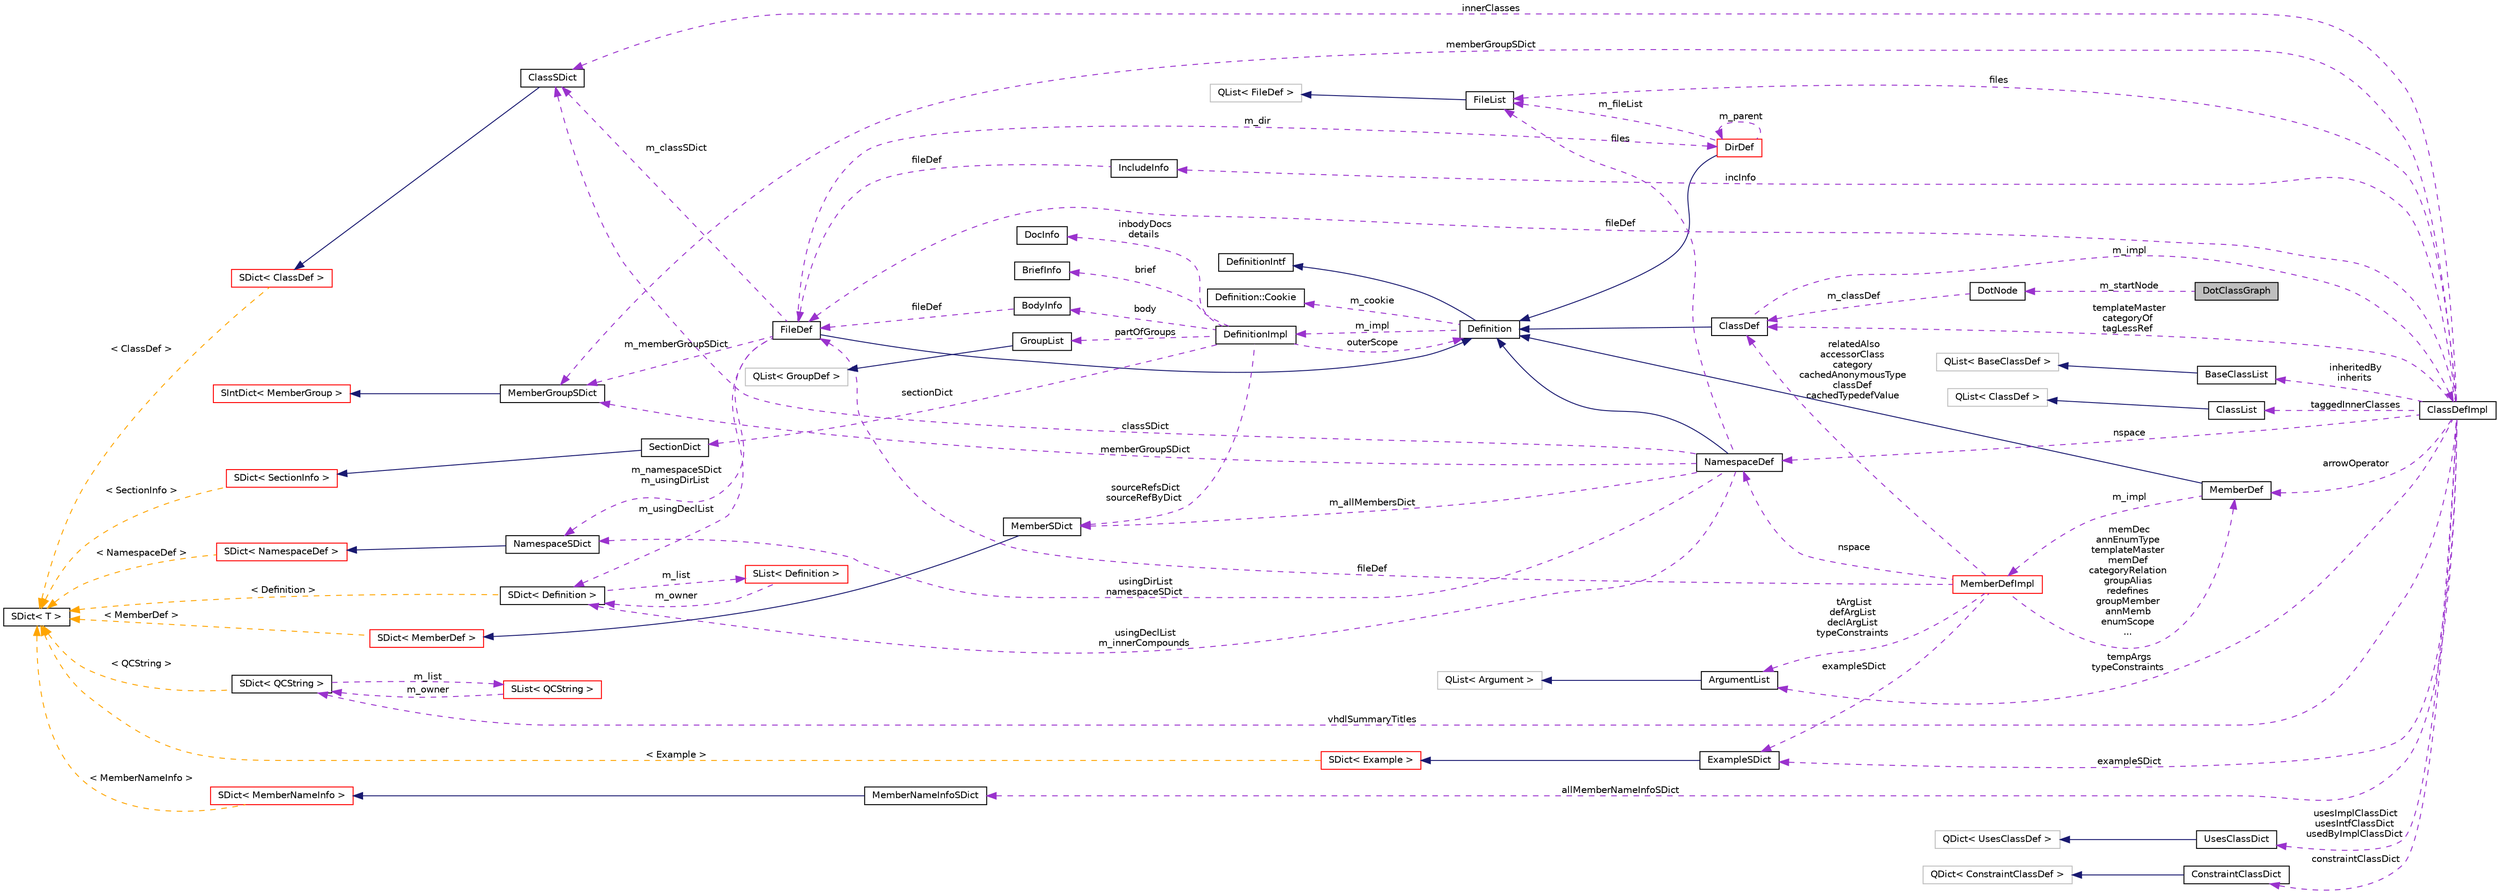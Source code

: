 digraph "DotClassGraph"
{
 // INTERACTIVE_SVG=YES
  edge [fontname="Helvetica",fontsize="10",labelfontname="Helvetica",labelfontsize="10"];
  node [fontname="Helvetica",fontsize="10",shape=record];
  rankdir="LR";
  Node1 [label="DotClassGraph",height=0.2,width=0.4,color="black", fillcolor="grey75", style="filled", fontcolor="black"];
  Node2 -> Node1 [dir="back",color="darkorchid3",fontsize="10",style="dashed",label=" m_startNode" ,fontname="Helvetica"];
  Node2 [label="DotNode",height=0.2,width=0.4,color="black", fillcolor="white", style="filled",URL="$dd/d7e/class_dot_node.html",tooltip="A node in a dot graph. "];
  Node3 -> Node2 [dir="back",color="darkorchid3",fontsize="10",style="dashed",label=" m_classDef" ,fontname="Helvetica"];
  Node3 [label="ClassDef",height=0.2,width=0.4,color="black", fillcolor="white", style="filled",URL="$d1/dcf/class_class_def.html",tooltip="A class representing of a compound symbol. "];
  Node4 -> Node3 [dir="back",color="midnightblue",fontsize="10",style="solid",fontname="Helvetica"];
  Node4 [label="Definition",height=0.2,width=0.4,color="black", fillcolor="white", style="filled",URL="$d5/dcc/class_definition.html",tooltip="The common base class of all entity definitions found in the sources. "];
  Node5 -> Node4 [dir="back",color="midnightblue",fontsize="10",style="solid",fontname="Helvetica"];
  Node5 [label="DefinitionIntf",height=0.2,width=0.4,color="black", fillcolor="white", style="filled",URL="$d9/d4a/class_definition_intf.html",tooltip="Abstract interface for a Definition or DefinitionList. "];
  Node6 -> Node4 [dir="back",color="darkorchid3",fontsize="10",style="dashed",label=" m_cookie" ,fontname="Helvetica"];
  Node6 [label="Definition::Cookie",height=0.2,width=0.4,color="black", fillcolor="white", style="filled",URL="$d1/d2f/struct_definition_1_1_cookie.html"];
  Node7 -> Node4 [dir="back",color="darkorchid3",fontsize="10",style="dashed",label=" m_impl" ,fontname="Helvetica"];
  Node7 [label="DefinitionImpl",height=0.2,width=0.4,color="black", fillcolor="white", style="filled",URL="$d3/ddf/class_definition_impl.html",tooltip="Private data associated with a Symbol Definition object. "];
  Node8 -> Node7 [dir="back",color="darkorchid3",fontsize="10",style="dashed",label=" sectionDict" ,fontname="Helvetica"];
  Node8 [label="SectionDict",height=0.2,width=0.4,color="black", fillcolor="white", style="filled",URL="$de/d9a/class_section_dict.html",tooltip="Unsorted dictionary of SectionInfo objects. "];
  Node9 -> Node8 [dir="back",color="midnightblue",fontsize="10",style="solid",fontname="Helvetica"];
  Node9 [label="SDict\< SectionInfo \>",height=0.2,width=0.4,color="red", fillcolor="white", style="filled",URL="$d1/d50/class_s_dict.html"];
  Node14 -> Node9 [dir="back",color="orange",fontsize="10",style="dashed",label=" \< SectionInfo \>" ,fontname="Helvetica"];
  Node14 [label="SDict\< T \>",height=0.2,width=0.4,color="black", fillcolor="white", style="filled",URL="$d1/d50/class_s_dict.html",tooltip="Ordered dictionary of elements of type T. "];
  Node15 -> Node7 [dir="back",color="darkorchid3",fontsize="10",style="dashed",label=" body" ,fontname="Helvetica"];
  Node15 [label="BodyInfo",height=0.2,width=0.4,color="black", fillcolor="white", style="filled",URL="$db/dab/struct_body_info.html",tooltip="Data associated with description found in the body. "];
  Node16 -> Node15 [dir="back",color="darkorchid3",fontsize="10",style="dashed",label=" fileDef" ,fontname="Helvetica"];
  Node16 [label="FileDef",height=0.2,width=0.4,color="black", fillcolor="white", style="filled",URL="$de/db0/class_file_def.html",tooltip="A model of a file symbol. "];
  Node4 -> Node16 [dir="back",color="midnightblue",fontsize="10",style="solid",fontname="Helvetica"];
  Node17 -> Node16 [dir="back",color="darkorchid3",fontsize="10",style="dashed",label=" m_classSDict" ,fontname="Helvetica"];
  Node17 [label="ClassSDict",height=0.2,width=0.4,color="black", fillcolor="white", style="filled",URL="$d9/d3d/class_class_s_dict.html",tooltip="A sorted dictionary of ClassDef objects. "];
  Node18 -> Node17 [dir="back",color="midnightblue",fontsize="10",style="solid",fontname="Helvetica"];
  Node18 [label="SDict\< ClassDef \>",height=0.2,width=0.4,color="red", fillcolor="white", style="filled",URL="$d1/d50/class_s_dict.html"];
  Node14 -> Node18 [dir="back",color="orange",fontsize="10",style="dashed",label=" \< ClassDef \>" ,fontname="Helvetica"];
  Node21 -> Node16 [dir="back",color="darkorchid3",fontsize="10",style="dashed",label=" m_usingDeclList" ,fontname="Helvetica"];
  Node21 [label="SDict\< Definition \>",height=0.2,width=0.4,color="black", fillcolor="white", style="filled",URL="$d1/d50/class_s_dict.html"];
  Node22 -> Node21 [dir="back",color="darkorchid3",fontsize="10",style="dashed",label=" m_list" ,fontname="Helvetica"];
  Node22 [label="SList\< Definition \>",height=0.2,width=0.4,color="red", fillcolor="white", style="filled",URL="$df/dce/class_s_list.html"];
  Node21 -> Node22 [dir="back",color="darkorchid3",fontsize="10",style="dashed",label=" m_owner" ,fontname="Helvetica"];
  Node14 -> Node21 [dir="back",color="orange",fontsize="10",style="dashed",label=" \< Definition \>" ,fontname="Helvetica"];
  Node24 -> Node16 [dir="back",color="darkorchid3",fontsize="10",style="dashed",label=" m_memberGroupSDict" ,fontname="Helvetica"];
  Node24 [label="MemberGroupSDict",height=0.2,width=0.4,color="black", fillcolor="white", style="filled",URL="$dc/d1e/class_member_group_s_dict.html",tooltip="A sorted dictionary of MemberGroup objects. "];
  Node25 -> Node24 [dir="back",color="midnightblue",fontsize="10",style="solid",fontname="Helvetica"];
  Node25 [label="SIntDict\< MemberGroup \>",height=0.2,width=0.4,color="red", fillcolor="white", style="filled",URL="$d0/d9f/class_s_int_dict.html"];
  Node30 -> Node16 [dir="back",color="darkorchid3",fontsize="10",style="dashed",label=" m_dir" ,fontname="Helvetica"];
  Node30 [label="DirDef",height=0.2,width=0.4,color="red", fillcolor="white", style="filled",URL="$d4/dd4/class_dir_def.html",tooltip="A model of a directory symbol. "];
  Node4 -> Node30 [dir="back",color="midnightblue",fontsize="10",style="solid",fontname="Helvetica"];
  Node33 -> Node30 [dir="back",color="darkorchid3",fontsize="10",style="dashed",label=" m_fileList" ,fontname="Helvetica"];
  Node33 [label="FileList",height=0.2,width=0.4,color="black", fillcolor="white", style="filled",URL="$d0/d18/class_file_list.html",tooltip="Class representing a list of FileDef objects. "];
  Node34 -> Node33 [dir="back",color="midnightblue",fontsize="10",style="solid",fontname="Helvetica"];
  Node34 [label="QList\< FileDef \>",height=0.2,width=0.4,color="grey75", fillcolor="white", style="filled"];
  Node30 -> Node30 [dir="back",color="darkorchid3",fontsize="10",style="dashed",label=" m_parent" ,fontname="Helvetica"];
  Node35 -> Node16 [dir="back",color="darkorchid3",fontsize="10",style="dashed",label=" m_namespaceSDict\nm_usingDirList" ,fontname="Helvetica"];
  Node35 [label="NamespaceSDict",height=0.2,width=0.4,color="black", fillcolor="white", style="filled",URL="$d4/d8d/class_namespace_s_dict.html",tooltip="A sorted dictionary of NamespaceDef objects. "];
  Node36 -> Node35 [dir="back",color="midnightblue",fontsize="10",style="solid",fontname="Helvetica"];
  Node36 [label="SDict\< NamespaceDef \>",height=0.2,width=0.4,color="red", fillcolor="white", style="filled",URL="$d1/d50/class_s_dict.html"];
  Node14 -> Node36 [dir="back",color="orange",fontsize="10",style="dashed",label=" \< NamespaceDef \>" ,fontname="Helvetica"];
  Node39 -> Node7 [dir="back",color="darkorchid3",fontsize="10",style="dashed",label=" sourceRefsDict\nsourceRefByDict" ,fontname="Helvetica"];
  Node39 [label="MemberSDict",height=0.2,width=0.4,color="black", fillcolor="white", style="filled",URL="$d6/dd6/class_member_s_dict.html",tooltip="A sorted dictionary of MemberDef objects. "];
  Node40 -> Node39 [dir="back",color="midnightblue",fontsize="10",style="solid",fontname="Helvetica"];
  Node40 [label="SDict\< MemberDef \>",height=0.2,width=0.4,color="red", fillcolor="white", style="filled",URL="$d1/d50/class_s_dict.html"];
  Node14 -> Node40 [dir="back",color="orange",fontsize="10",style="dashed",label=" \< MemberDef \>" ,fontname="Helvetica"];
  Node43 -> Node7 [dir="back",color="darkorchid3",fontsize="10",style="dashed",label=" partOfGroups" ,fontname="Helvetica"];
  Node43 [label="GroupList",height=0.2,width=0.4,color="black", fillcolor="white", style="filled",URL="$d3/d3b/class_group_list.html",tooltip="A list of GroupDef objects. "];
  Node44 -> Node43 [dir="back",color="midnightblue",fontsize="10",style="solid",fontname="Helvetica"];
  Node44 [label="QList\< GroupDef \>",height=0.2,width=0.4,color="grey75", fillcolor="white", style="filled"];
  Node45 -> Node7 [dir="back",color="darkorchid3",fontsize="10",style="dashed",label=" inbodyDocs\ndetails" ,fontname="Helvetica"];
  Node45 [label="DocInfo",height=0.2,width=0.4,color="black", fillcolor="white", style="filled",URL="$d7/dd5/struct_doc_info.html",tooltip="Data associated with a detailed description. "];
  Node46 -> Node7 [dir="back",color="darkorchid3",fontsize="10",style="dashed",label=" brief" ,fontname="Helvetica"];
  Node46 [label="BriefInfo",height=0.2,width=0.4,color="black", fillcolor="white", style="filled",URL="$d0/da7/struct_brief_info.html",tooltip="Data associated with a brief description. "];
  Node4 -> Node7 [dir="back",color="darkorchid3",fontsize="10",style="dashed",label=" outerScope" ,fontname="Helvetica"];
  Node47 -> Node3 [dir="back",color="darkorchid3",fontsize="10",style="dashed",label=" m_impl" ,fontname="Helvetica"];
  Node47 [label="ClassDefImpl",height=0.2,width=0.4,color="black", fillcolor="white", style="filled",URL="$d1/d25/class_class_def_impl.html",tooltip="Private data associated with a ClassDef object. "];
  Node48 -> Node47 [dir="back",color="darkorchid3",fontsize="10",style="dashed",label=" nspace" ,fontname="Helvetica"];
  Node48 [label="NamespaceDef",height=0.2,width=0.4,color="black", fillcolor="white", style="filled",URL="$d0/d07/class_namespace_def.html",tooltip="A model of a namespace symbol. "];
  Node4 -> Node48 [dir="back",color="midnightblue",fontsize="10",style="solid",fontname="Helvetica"];
  Node17 -> Node48 [dir="back",color="darkorchid3",fontsize="10",style="dashed",label=" classSDict" ,fontname="Helvetica"];
  Node39 -> Node48 [dir="back",color="darkorchid3",fontsize="10",style="dashed",label=" m_allMembersDict" ,fontname="Helvetica"];
  Node21 -> Node48 [dir="back",color="darkorchid3",fontsize="10",style="dashed",label=" usingDeclList\nm_innerCompounds" ,fontname="Helvetica"];
  Node33 -> Node48 [dir="back",color="darkorchid3",fontsize="10",style="dashed",label=" files" ,fontname="Helvetica"];
  Node24 -> Node48 [dir="back",color="darkorchid3",fontsize="10",style="dashed",label=" memberGroupSDict" ,fontname="Helvetica"];
  Node35 -> Node48 [dir="back",color="darkorchid3",fontsize="10",style="dashed",label=" usingDirList\nnamespaceSDict" ,fontname="Helvetica"];
  Node49 -> Node47 [dir="back",color="darkorchid3",fontsize="10",style="dashed",label=" vhdlSummaryTitles" ,fontname="Helvetica"];
  Node49 [label="SDict\< QCString \>",height=0.2,width=0.4,color="black", fillcolor="white", style="filled",URL="$d1/d50/class_s_dict.html"];
  Node50 -> Node49 [dir="back",color="darkorchid3",fontsize="10",style="dashed",label=" m_list" ,fontname="Helvetica"];
  Node50 [label="SList\< QCString \>",height=0.2,width=0.4,color="red", fillcolor="white", style="filled",URL="$df/dce/class_s_list.html"];
  Node49 -> Node50 [dir="back",color="darkorchid3",fontsize="10",style="dashed",label=" m_owner" ,fontname="Helvetica"];
  Node14 -> Node49 [dir="back",color="orange",fontsize="10",style="dashed",label=" \< QCString \>" ,fontname="Helvetica"];
  Node17 -> Node47 [dir="back",color="darkorchid3",fontsize="10",style="dashed",label=" innerClasses" ,fontname="Helvetica"];
  Node52 -> Node47 [dir="back",color="darkorchid3",fontsize="10",style="dashed",label=" inheritedBy\ninherits" ,fontname="Helvetica"];
  Node52 [label="BaseClassList",height=0.2,width=0.4,color="black", fillcolor="white", style="filled",URL="$d7/d46/class_base_class_list.html",tooltip="List of base classes. "];
  Node53 -> Node52 [dir="back",color="midnightblue",fontsize="10",style="solid",fontname="Helvetica"];
  Node53 [label="QList\< BaseClassDef \>",height=0.2,width=0.4,color="grey75", fillcolor="white", style="filled"];
  Node54 -> Node47 [dir="back",color="darkorchid3",fontsize="10",style="dashed",label=" taggedInnerClasses" ,fontname="Helvetica"];
  Node54 [label="ClassList",height=0.2,width=0.4,color="black", fillcolor="white", style="filled",URL="$d7/da3/class_class_list.html",tooltip="A list of ClassDef objects. "];
  Node20 -> Node54 [dir="back",color="midnightblue",fontsize="10",style="solid",fontname="Helvetica"];
  Node20 [label="QList\< ClassDef \>",height=0.2,width=0.4,color="grey75", fillcolor="white", style="filled"];
  Node55 -> Node47 [dir="back",color="darkorchid3",fontsize="10",style="dashed",label=" allMemberNameInfoSDict" ,fontname="Helvetica"];
  Node55 [label="MemberNameInfoSDict",height=0.2,width=0.4,color="black", fillcolor="white", style="filled",URL="$d6/d70/class_member_name_info_s_dict.html",tooltip="Sorted dictionary of MemberNameInfo objects. "];
  Node56 -> Node55 [dir="back",color="midnightblue",fontsize="10",style="solid",fontname="Helvetica"];
  Node56 [label="SDict\< MemberNameInfo \>",height=0.2,width=0.4,color="red", fillcolor="white", style="filled",URL="$d1/d50/class_s_dict.html"];
  Node14 -> Node56 [dir="back",color="orange",fontsize="10",style="dashed",label=" \< MemberNameInfo \>" ,fontname="Helvetica"];
  Node33 -> Node47 [dir="back",color="darkorchid3",fontsize="10",style="dashed",label=" files" ,fontname="Helvetica"];
  Node16 -> Node47 [dir="back",color="darkorchid3",fontsize="10",style="dashed",label=" fileDef" ,fontname="Helvetica"];
  Node59 -> Node47 [dir="back",color="darkorchid3",fontsize="10",style="dashed",label=" incInfo" ,fontname="Helvetica"];
  Node59 [label="IncludeInfo",height=0.2,width=0.4,color="black", fillcolor="white", style="filled",URL="$d5/dc1/struct_include_info.html",tooltip="Class representing the data associated with a #include statement. "];
  Node16 -> Node59 [dir="back",color="darkorchid3",fontsize="10",style="dashed",label=" fileDef" ,fontname="Helvetica"];
  Node24 -> Node47 [dir="back",color="darkorchid3",fontsize="10",style="dashed",label=" memberGroupSDict" ,fontname="Helvetica"];
  Node60 -> Node47 [dir="back",color="darkorchid3",fontsize="10",style="dashed",label=" exampleSDict" ,fontname="Helvetica"];
  Node60 [label="ExampleSDict",height=0.2,width=0.4,color="black", fillcolor="white", style="filled",URL="$d0/d31/class_example_s_dict.html",tooltip="A sorted dictionary of Example objects. "];
  Node61 -> Node60 [dir="back",color="midnightblue",fontsize="10",style="solid",fontname="Helvetica"];
  Node61 [label="SDict\< Example \>",height=0.2,width=0.4,color="red", fillcolor="white", style="filled",URL="$d1/d50/class_s_dict.html"];
  Node14 -> Node61 [dir="back",color="orange",fontsize="10",style="dashed",label=" \< Example \>" ,fontname="Helvetica"];
  Node64 -> Node47 [dir="back",color="darkorchid3",fontsize="10",style="dashed",label=" tempArgs\ntypeConstraints" ,fontname="Helvetica"];
  Node64 [label="ArgumentList",height=0.2,width=0.4,color="black", fillcolor="white", style="filled",URL="$d7/df8/class_argument_list.html",tooltip="This class represents an function or template argument list. "];
  Node65 -> Node64 [dir="back",color="midnightblue",fontsize="10",style="solid",fontname="Helvetica"];
  Node65 [label="QList\< Argument \>",height=0.2,width=0.4,color="grey75", fillcolor="white", style="filled"];
  Node66 -> Node47 [dir="back",color="darkorchid3",fontsize="10",style="dashed",label=" arrowOperator" ,fontname="Helvetica"];
  Node66 [label="MemberDef",height=0.2,width=0.4,color="black", fillcolor="white", style="filled",URL="$da/d09/class_member_def.html",tooltip="A model of a class/file/namespace member symbol. "];
  Node4 -> Node66 [dir="back",color="midnightblue",fontsize="10",style="solid",fontname="Helvetica"];
  Node67 -> Node66 [dir="back",color="darkorchid3",fontsize="10",style="dashed",label=" m_impl" ,fontname="Helvetica"];
  Node67 [label="MemberDefImpl",height=0.2,width=0.4,color="red", fillcolor="white", style="filled",URL="$d7/d7e/class_member_def_impl.html"];
  Node48 -> Node67 [dir="back",color="darkorchid3",fontsize="10",style="dashed",label=" nspace" ,fontname="Helvetica"];
  Node16 -> Node67 [dir="back",color="darkorchid3",fontsize="10",style="dashed",label=" fileDef" ,fontname="Helvetica"];
  Node60 -> Node67 [dir="back",color="darkorchid3",fontsize="10",style="dashed",label=" exampleSDict" ,fontname="Helvetica"];
  Node64 -> Node67 [dir="back",color="darkorchid3",fontsize="10",style="dashed",label=" tArgList\ndefArgList\ndeclArgList\ntypeConstraints" ,fontname="Helvetica"];
  Node66 -> Node67 [dir="back",color="darkorchid3",fontsize="10",style="dashed",label=" memDec\nannEnumType\ntemplateMaster\nmemDef\ncategoryRelation\ngroupAlias\nredefines\ngroupMember\nannMemb\nenumScope\n..." ,fontname="Helvetica"];
  Node3 -> Node67 [dir="back",color="darkorchid3",fontsize="10",style="dashed",label=" relatedAlso\naccessorClass\ncategory\ncachedAnonymousType\nclassDef\ncachedTypedefValue" ,fontname="Helvetica"];
  Node79 -> Node47 [dir="back",color="darkorchid3",fontsize="10",style="dashed",label=" usesImplClassDict\nusesIntfClassDict\nusedByImplClassDict" ,fontname="Helvetica"];
  Node79 [label="UsesClassDict",height=0.2,width=0.4,color="black", fillcolor="white", style="filled",URL="$d2/d84/class_uses_class_dict.html",tooltip="Dictionary of usage relations. "];
  Node80 -> Node79 [dir="back",color="midnightblue",fontsize="10",style="solid",fontname="Helvetica"];
  Node80 [label="QDict\< UsesClassDef \>",height=0.2,width=0.4,color="grey75", fillcolor="white", style="filled"];
  Node3 -> Node47 [dir="back",color="darkorchid3",fontsize="10",style="dashed",label=" templateMaster\ncategoryOf\ntagLessRef" ,fontname="Helvetica"];
  Node81 -> Node47 [dir="back",color="darkorchid3",fontsize="10",style="dashed",label=" constraintClassDict" ,fontname="Helvetica"];
  Node81 [label="ConstraintClassDict",height=0.2,width=0.4,color="black", fillcolor="white", style="filled",URL="$df/d6f/class_constraint_class_dict.html",tooltip="Dictionary of constraint relations. "];
  Node82 -> Node81 [dir="back",color="midnightblue",fontsize="10",style="solid",fontname="Helvetica"];
  Node82 [label="QDict\< ConstraintClassDef \>",height=0.2,width=0.4,color="grey75", fillcolor="white", style="filled"];
}
